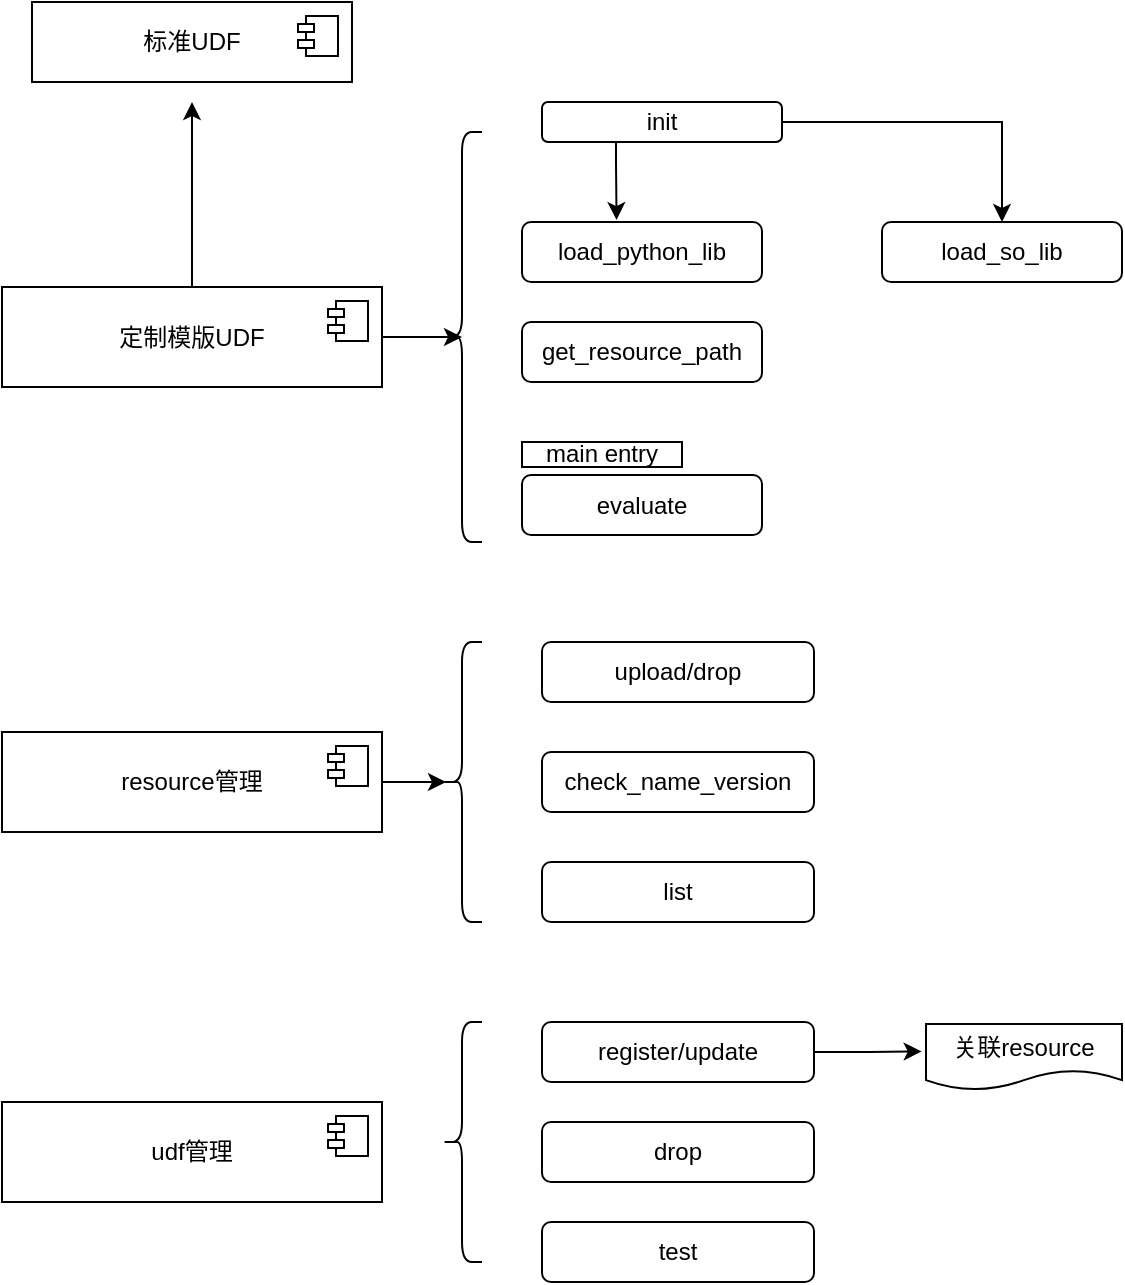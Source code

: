 <mxfile version="22.1.5" type="github">
  <diagram name="第 1 页" id="MGVjdiLKlr5EgmLaFs3f">
    <mxGraphModel dx="948" dy="615" grid="1" gridSize="10" guides="1" tooltips="1" connect="1" arrows="1" fold="1" page="1" pageScale="1" pageWidth="827" pageHeight="1169" math="0" shadow="0">
      <root>
        <mxCell id="0" />
        <mxCell id="1" parent="0" />
        <mxCell id="xxNqEWwu6PqU0CJcilKH-5" value="标准UDF" style="html=1;dropTarget=0;whiteSpace=wrap;" vertex="1" parent="1">
          <mxGeometry x="145" y="180" width="160" height="40" as="geometry" />
        </mxCell>
        <mxCell id="xxNqEWwu6PqU0CJcilKH-6" value="" style="shape=module;jettyWidth=8;jettyHeight=4;" vertex="1" parent="xxNqEWwu6PqU0CJcilKH-5">
          <mxGeometry x="1" width="20" height="20" relative="1" as="geometry">
            <mxPoint x="-27" y="7" as="offset" />
          </mxGeometry>
        </mxCell>
        <mxCell id="xxNqEWwu6PqU0CJcilKH-9" style="edgeStyle=orthogonalEdgeStyle;rounded=0;orthogonalLoop=1;jettySize=auto;html=1;" edge="1" parent="1" source="xxNqEWwu6PqU0CJcilKH-7">
          <mxGeometry relative="1" as="geometry">
            <mxPoint x="225" y="230" as="targetPoint" />
          </mxGeometry>
        </mxCell>
        <mxCell id="xxNqEWwu6PqU0CJcilKH-7" value="定制模版UDF" style="html=1;dropTarget=0;whiteSpace=wrap;" vertex="1" parent="1">
          <mxGeometry x="130" y="322.5" width="190" height="50" as="geometry" />
        </mxCell>
        <mxCell id="xxNqEWwu6PqU0CJcilKH-8" value="" style="shape=module;jettyWidth=8;jettyHeight=4;" vertex="1" parent="xxNqEWwu6PqU0CJcilKH-7">
          <mxGeometry x="1" width="20" height="20" relative="1" as="geometry">
            <mxPoint x="-27" y="7" as="offset" />
          </mxGeometry>
        </mxCell>
        <mxCell id="xxNqEWwu6PqU0CJcilKH-10" value="" style="shape=curlyBracket;whiteSpace=wrap;html=1;rounded=1;labelPosition=left;verticalLabelPosition=middle;align=right;verticalAlign=middle;" vertex="1" parent="1">
          <mxGeometry x="350" y="245" width="20" height="205" as="geometry" />
        </mxCell>
        <mxCell id="xxNqEWwu6PqU0CJcilKH-11" style="edgeStyle=orthogonalEdgeStyle;rounded=0;orthogonalLoop=1;jettySize=auto;html=1;exitX=1;exitY=0.5;exitDx=0;exitDy=0;entryX=0.5;entryY=0.5;entryDx=0;entryDy=0;entryPerimeter=0;" edge="1" parent="1" source="xxNqEWwu6PqU0CJcilKH-7" target="xxNqEWwu6PqU0CJcilKH-10">
          <mxGeometry relative="1" as="geometry" />
        </mxCell>
        <mxCell id="xxNqEWwu6PqU0CJcilKH-20" style="edgeStyle=orthogonalEdgeStyle;rounded=0;orthogonalLoop=1;jettySize=auto;html=1;" edge="1" parent="1" source="xxNqEWwu6PqU0CJcilKH-12" target="xxNqEWwu6PqU0CJcilKH-19">
          <mxGeometry relative="1" as="geometry" />
        </mxCell>
        <mxCell id="xxNqEWwu6PqU0CJcilKH-12" value="init" style="rounded=1;whiteSpace=wrap;html=1;" vertex="1" parent="1">
          <mxGeometry x="400" y="230" width="120" height="20" as="geometry" />
        </mxCell>
        <mxCell id="xxNqEWwu6PqU0CJcilKH-13" value="get_resource_path" style="rounded=1;whiteSpace=wrap;html=1;" vertex="1" parent="1">
          <mxGeometry x="390" y="340" width="120" height="30" as="geometry" />
        </mxCell>
        <mxCell id="xxNqEWwu6PqU0CJcilKH-14" value="load_python_lib" style="rounded=1;whiteSpace=wrap;html=1;" vertex="1" parent="1">
          <mxGeometry x="390" y="290" width="120" height="30" as="geometry" />
        </mxCell>
        <mxCell id="xxNqEWwu6PqU0CJcilKH-15" style="edgeStyle=orthogonalEdgeStyle;rounded=0;orthogonalLoop=1;jettySize=auto;html=1;entryX=0.394;entryY=-0.033;entryDx=0;entryDy=0;entryPerimeter=0;" edge="1" parent="1" source="xxNqEWwu6PqU0CJcilKH-12" target="xxNqEWwu6PqU0CJcilKH-14">
          <mxGeometry relative="1" as="geometry">
            <Array as="points">
              <mxPoint x="437" y="260" />
              <mxPoint x="437" y="260" />
            </Array>
          </mxGeometry>
        </mxCell>
        <mxCell id="xxNqEWwu6PqU0CJcilKH-17" value="evaluate" style="rounded=1;whiteSpace=wrap;html=1;" vertex="1" parent="1">
          <mxGeometry x="390" y="416.5" width="120" height="30" as="geometry" />
        </mxCell>
        <mxCell id="xxNqEWwu6PqU0CJcilKH-19" value="load_so_lib" style="rounded=1;whiteSpace=wrap;html=1;" vertex="1" parent="1">
          <mxGeometry x="570" y="290" width="120" height="30" as="geometry" />
        </mxCell>
        <mxCell id="xxNqEWwu6PqU0CJcilKH-22" value="main entry" style="rounded=0;whiteSpace=wrap;html=1;" vertex="1" parent="1">
          <mxGeometry x="390" y="400" width="80" height="12.5" as="geometry" />
        </mxCell>
        <mxCell id="xxNqEWwu6PqU0CJcilKH-23" value="resource管理" style="html=1;dropTarget=0;whiteSpace=wrap;" vertex="1" parent="1">
          <mxGeometry x="130" y="545" width="190" height="50" as="geometry" />
        </mxCell>
        <mxCell id="xxNqEWwu6PqU0CJcilKH-24" value="" style="shape=module;jettyWidth=8;jettyHeight=4;" vertex="1" parent="xxNqEWwu6PqU0CJcilKH-23">
          <mxGeometry x="1" width="20" height="20" relative="1" as="geometry">
            <mxPoint x="-27" y="7" as="offset" />
          </mxGeometry>
        </mxCell>
        <mxCell id="xxNqEWwu6PqU0CJcilKH-25" value="" style="shape=curlyBracket;whiteSpace=wrap;html=1;rounded=1;labelPosition=left;verticalLabelPosition=middle;align=right;verticalAlign=middle;" vertex="1" parent="1">
          <mxGeometry x="350" y="500" width="20" height="140" as="geometry" />
        </mxCell>
        <mxCell id="xxNqEWwu6PqU0CJcilKH-26" value="upload/drop" style="rounded=1;whiteSpace=wrap;html=1;" vertex="1" parent="1">
          <mxGeometry x="400" y="500" width="136" height="30" as="geometry" />
        </mxCell>
        <mxCell id="xxNqEWwu6PqU0CJcilKH-27" value="check_name_version" style="rounded=1;whiteSpace=wrap;html=1;" vertex="1" parent="1">
          <mxGeometry x="400" y="555" width="136" height="30" as="geometry" />
        </mxCell>
        <mxCell id="xxNqEWwu6PqU0CJcilKH-28" style="edgeStyle=orthogonalEdgeStyle;rounded=0;orthogonalLoop=1;jettySize=auto;html=1;entryX=0.1;entryY=0.5;entryDx=0;entryDy=0;entryPerimeter=0;" edge="1" parent="1" source="xxNqEWwu6PqU0CJcilKH-23" target="xxNqEWwu6PqU0CJcilKH-25">
          <mxGeometry relative="1" as="geometry" />
        </mxCell>
        <mxCell id="xxNqEWwu6PqU0CJcilKH-29" value="udf管理" style="html=1;dropTarget=0;whiteSpace=wrap;" vertex="1" parent="1">
          <mxGeometry x="130" y="730" width="190" height="50" as="geometry" />
        </mxCell>
        <mxCell id="xxNqEWwu6PqU0CJcilKH-30" value="" style="shape=module;jettyWidth=8;jettyHeight=4;" vertex="1" parent="xxNqEWwu6PqU0CJcilKH-29">
          <mxGeometry x="1" width="20" height="20" relative="1" as="geometry">
            <mxPoint x="-27" y="7" as="offset" />
          </mxGeometry>
        </mxCell>
        <mxCell id="xxNqEWwu6PqU0CJcilKH-31" value="" style="shape=curlyBracket;whiteSpace=wrap;html=1;rounded=1;labelPosition=left;verticalLabelPosition=middle;align=right;verticalAlign=middle;" vertex="1" parent="1">
          <mxGeometry x="350" y="690" width="20" height="120" as="geometry" />
        </mxCell>
        <mxCell id="xxNqEWwu6PqU0CJcilKH-32" value="register/update" style="rounded=1;whiteSpace=wrap;html=1;" vertex="1" parent="1">
          <mxGeometry x="400" y="690" width="136" height="30" as="geometry" />
        </mxCell>
        <mxCell id="xxNqEWwu6PqU0CJcilKH-33" value="test" style="rounded=1;whiteSpace=wrap;html=1;" vertex="1" parent="1">
          <mxGeometry x="400" y="790" width="136" height="30" as="geometry" />
        </mxCell>
        <mxCell id="xxNqEWwu6PqU0CJcilKH-34" value="drop" style="rounded=1;whiteSpace=wrap;html=1;" vertex="1" parent="1">
          <mxGeometry x="400" y="740" width="136" height="30" as="geometry" />
        </mxCell>
        <mxCell id="xxNqEWwu6PqU0CJcilKH-35" value="关联resource" style="shape=document;whiteSpace=wrap;html=1;boundedLbl=1;" vertex="1" parent="1">
          <mxGeometry x="592" y="691" width="98" height="33" as="geometry" />
        </mxCell>
        <mxCell id="xxNqEWwu6PqU0CJcilKH-36" style="edgeStyle=orthogonalEdgeStyle;rounded=0;orthogonalLoop=1;jettySize=auto;html=1;entryX=-0.022;entryY=0.415;entryDx=0;entryDy=0;entryPerimeter=0;" edge="1" parent="1" source="xxNqEWwu6PqU0CJcilKH-32" target="xxNqEWwu6PqU0CJcilKH-35">
          <mxGeometry relative="1" as="geometry" />
        </mxCell>
        <mxCell id="xxNqEWwu6PqU0CJcilKH-37" value="list" style="rounded=1;whiteSpace=wrap;html=1;" vertex="1" parent="1">
          <mxGeometry x="400" y="610" width="136" height="30" as="geometry" />
        </mxCell>
      </root>
    </mxGraphModel>
  </diagram>
</mxfile>
